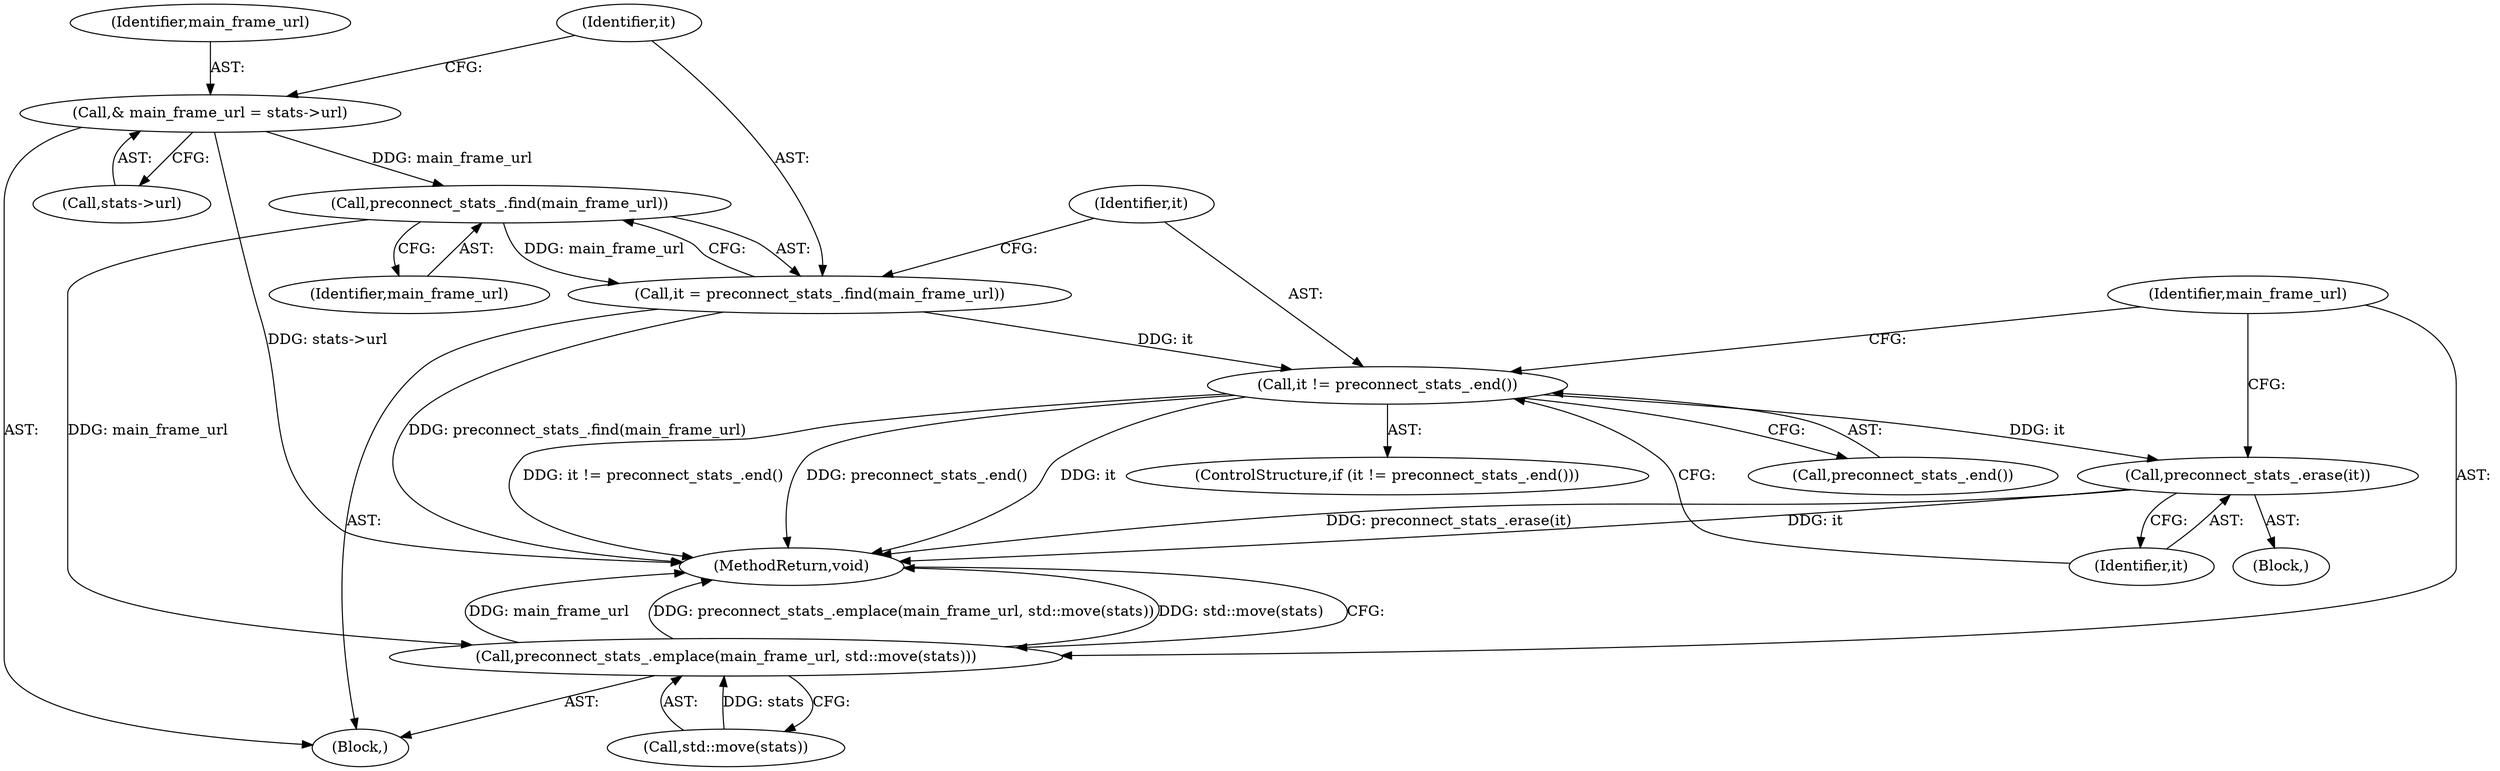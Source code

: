 digraph "0_Chrome_fec26ff33bf372476a70326f3669a35f34a9d474_3@API" {
"1000104" [label="(Call,& main_frame_url = stats->url)"];
"1000112" [label="(Call,preconnect_stats_.find(main_frame_url))"];
"1000110" [label="(Call,it = preconnect_stats_.find(main_frame_url))"];
"1000115" [label="(Call,it != preconnect_stats_.end())"];
"1000120" [label="(Call,preconnect_stats_.erase(it))"];
"1000122" [label="(Call,preconnect_stats_.emplace(main_frame_url, std::move(stats)))"];
"1000122" [label="(Call,preconnect_stats_.emplace(main_frame_url, std::move(stats)))"];
"1000121" [label="(Identifier,it)"];
"1000114" [label="(ControlStructure,if (it != preconnect_stats_.end()))"];
"1000106" [label="(Call,stats->url)"];
"1000105" [label="(Identifier,main_frame_url)"];
"1000113" [label="(Identifier,main_frame_url)"];
"1000104" [label="(Call,& main_frame_url = stats->url)"];
"1000120" [label="(Call,preconnect_stats_.erase(it))"];
"1000118" [label="(Block,)"];
"1000123" [label="(Identifier,main_frame_url)"];
"1000116" [label="(Identifier,it)"];
"1000124" [label="(Call,std::move(stats))"];
"1000126" [label="(MethodReturn,void)"];
"1000112" [label="(Call,preconnect_stats_.find(main_frame_url))"];
"1000110" [label="(Call,it = preconnect_stats_.find(main_frame_url))"];
"1000102" [label="(Block,)"];
"1000117" [label="(Call,preconnect_stats_.end())"];
"1000111" [label="(Identifier,it)"];
"1000115" [label="(Call,it != preconnect_stats_.end())"];
"1000104" -> "1000102"  [label="AST: "];
"1000104" -> "1000106"  [label="CFG: "];
"1000105" -> "1000104"  [label="AST: "];
"1000106" -> "1000104"  [label="AST: "];
"1000111" -> "1000104"  [label="CFG: "];
"1000104" -> "1000126"  [label="DDG: stats->url"];
"1000104" -> "1000112"  [label="DDG: main_frame_url"];
"1000112" -> "1000110"  [label="AST: "];
"1000112" -> "1000113"  [label="CFG: "];
"1000113" -> "1000112"  [label="AST: "];
"1000110" -> "1000112"  [label="CFG: "];
"1000112" -> "1000110"  [label="DDG: main_frame_url"];
"1000112" -> "1000122"  [label="DDG: main_frame_url"];
"1000110" -> "1000102"  [label="AST: "];
"1000111" -> "1000110"  [label="AST: "];
"1000116" -> "1000110"  [label="CFG: "];
"1000110" -> "1000126"  [label="DDG: preconnect_stats_.find(main_frame_url)"];
"1000110" -> "1000115"  [label="DDG: it"];
"1000115" -> "1000114"  [label="AST: "];
"1000115" -> "1000117"  [label="CFG: "];
"1000116" -> "1000115"  [label="AST: "];
"1000117" -> "1000115"  [label="AST: "];
"1000121" -> "1000115"  [label="CFG: "];
"1000123" -> "1000115"  [label="CFG: "];
"1000115" -> "1000126"  [label="DDG: preconnect_stats_.end()"];
"1000115" -> "1000126"  [label="DDG: it"];
"1000115" -> "1000126"  [label="DDG: it != preconnect_stats_.end()"];
"1000115" -> "1000120"  [label="DDG: it"];
"1000120" -> "1000118"  [label="AST: "];
"1000120" -> "1000121"  [label="CFG: "];
"1000121" -> "1000120"  [label="AST: "];
"1000123" -> "1000120"  [label="CFG: "];
"1000120" -> "1000126"  [label="DDG: it"];
"1000120" -> "1000126"  [label="DDG: preconnect_stats_.erase(it)"];
"1000122" -> "1000102"  [label="AST: "];
"1000122" -> "1000124"  [label="CFG: "];
"1000123" -> "1000122"  [label="AST: "];
"1000124" -> "1000122"  [label="AST: "];
"1000126" -> "1000122"  [label="CFG: "];
"1000122" -> "1000126"  [label="DDG: main_frame_url"];
"1000122" -> "1000126"  [label="DDG: preconnect_stats_.emplace(main_frame_url, std::move(stats))"];
"1000122" -> "1000126"  [label="DDG: std::move(stats)"];
"1000124" -> "1000122"  [label="DDG: stats"];
}
